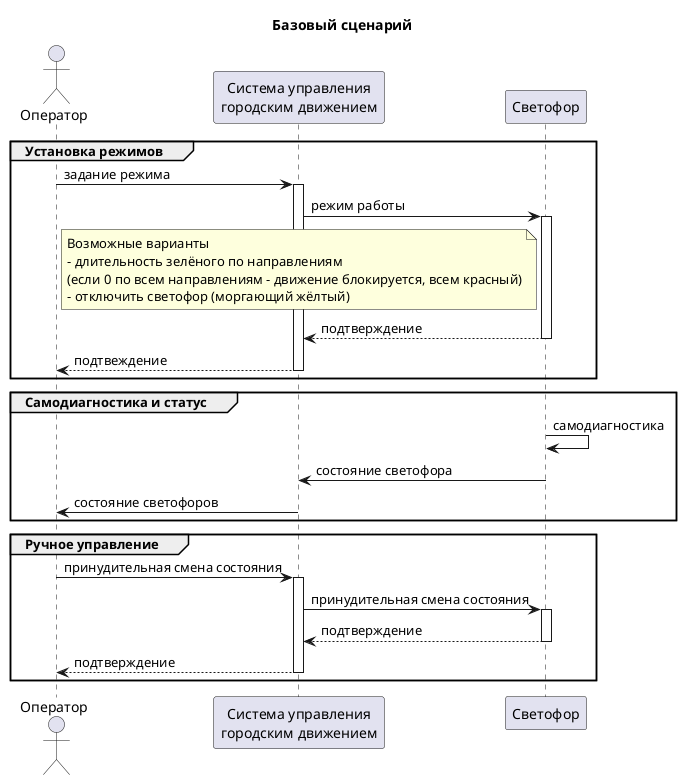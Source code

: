 @startuml "базовый сценарий"

title Базовый сценарий

actor "Оператор" as op
participant "Система управления\nгородским движением" as tm
participant "Светофор" as tl

group Установка режимов

op -> tm++: задание режима
tm -> tl++: режим работы

note over tm
Возможные варианты
- длительность зелёного по направлениям 
(если 0 по всем направлениям - движение блокируется, всем красный)
- отключить светофор (моргающий жёлтый)
end note

tl --> tm--: подтверждение
tm --> op--: подтвеждение

end


group Самодиагностика и статус
tl -> tl: самодиагностика
tl -> tm: состояние светофора
tm -> op: состояние светофоров
end

group Ручное управление

op -> tm++: принудительная смена состояния
tm -> tl++: принудительная смена состояния
tl --> tm--: подтверждение
tm --> op--: подтверждение

end

@enduml


@startuml "базовый сценарий + hla"

actor "Оператор" as op
participant "Система управления\nгородским движением" as tm
participant "1. Связь" as conn
participant "2. Система управления\nсветофора" as control_tl
participant "3. Управление\nсветодиодами" as control_leds
participant "4. Система\nдиагностики" as self_diag


group Установка режимов

op -> tm++: задание режима
tm -> conn: режим работы
conn -> control_tl++: режим работы
control_tl -> control_tl: запись режима
control_tl --> conn--: подтверждение

conn --> tm: подтверждение
tm --> op--: подтвеждение

end


group Самодиагностика и статус
control_leds -> self_diag: статус
self_diag -> control_tl: статус 
control_tl -> conn: состояние светофора
conn -> tm: состояние светофора
tm -> op: состояние светофоров
end

group Ручное управление

op -> tm++: принудительная смена состояния
tm -> conn: принудительная смена состояния
conn -> control_tl++: принудительная смена состояния
control_tl -> control_leds++: принудительная смена состояния
control_leds --> control_tl--: подтверждение
control_tl --> conn--: подтверждение
conn --> tm: подтверждение
tm --> op--: подтверждение

end


@enduml


@startuml "Негативный сценарий 1. Связь"

title Негативный сценарий №1. Связь\nНарушения ЦБ нет

actor "Оператор" as op
participant "Система управления\nгородским движением" as tm
participant "1. Связь" as conn #red
participant "2. Система управления\nсветофора" as control_tl
participant "3. Управление\nсветодиодами" as control_leds
participant "4. Система\nдиагностики" as self_diag


group Установка режимов

op -> tm++: задание режима
tm -> conn: режим работы
conn -[#red]> control_tl++: режим работы
note over conn 
Компрометация режима работы в худшем случае приведёт к пробкам, 
но при условии проверки режима в системе управления, 
запрещённые комбинации будут заблокированы
end note
control_tl -> control_tl: запись режима
control_tl --> conn--: подтверждение

conn --> tm: подтверждение
tm --> op--: подтвеждение

end


group Самодиагностика и статус
control_leds -> self_diag: статус
self_diag -> control_tl: статус 
control_tl -> conn: состояние светофора
conn -[#red]> tm: состояние светофора
note over conn 
Компрометация сообщений от светофора в городскую систему 
может замедлить время реакции на поломку, 
но это не нарушает имеющиеся цели безопасности
end note
tm -> op: состояние светофоров
end

group Ручное управление

op -> tm++: принудительная смена состояния
tm -> conn: принудительная смена состояния
conn -[#red]> control_tl++: принудительная смена состояния
note over conn 
Компрометация режима работы в худшем случае приведёт к пробкам, 
но при условии проверки режима в системе управления, 
запрещённые комбинации будут заблокированы
end note
control_tl -> control_leds++: принудительная смена состояния
control_leds --> control_tl--: подтверждение
control_tl --> conn--: подтверждение
conn --> tm: подтверждение
tm --> op--: подтверждение

end


@enduml